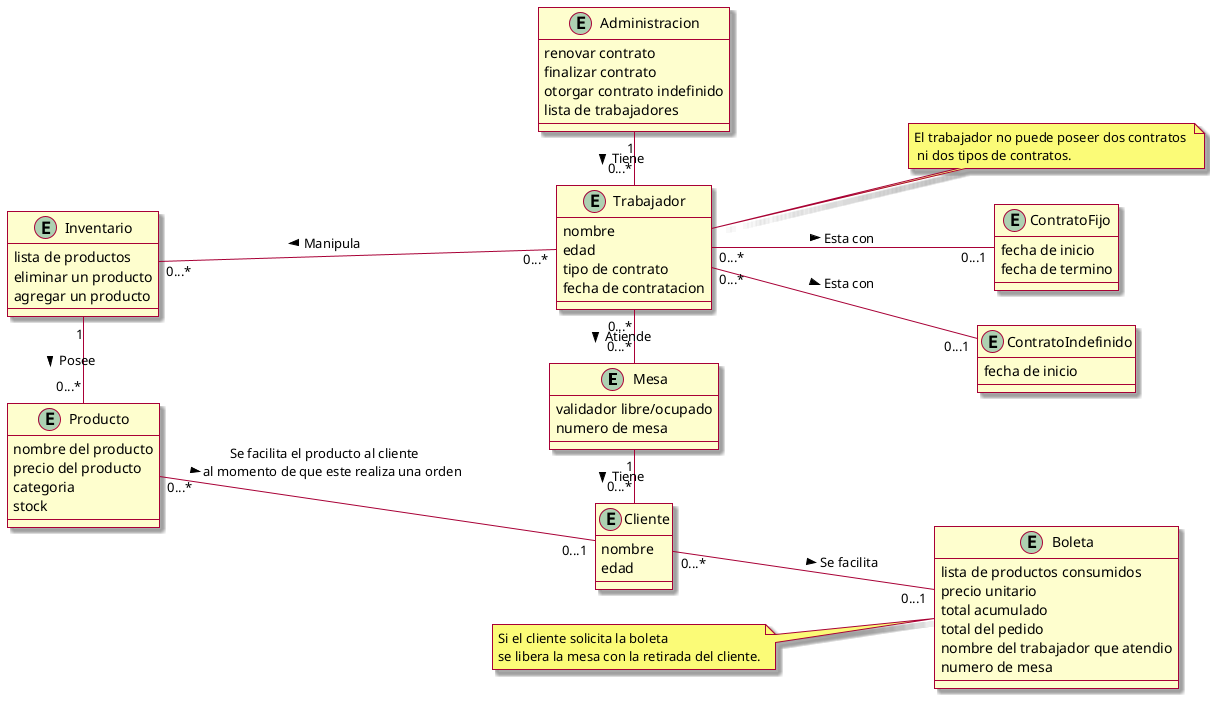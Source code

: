 @startuml
left to right direction
skin rose
entity Mesa{
    validador libre/ocupado
    numero de mesa

}
entity Cliente{
    nombre
    edad

}
Mesa "1" - "0...*"Cliente: Tiene >
entity Inventario{
    lista de productos
    eliminar un producto
    agregar un producto

}
entity Producto{
    nombre del producto
    precio del producto
    categoria
    stock
}
Inventario "1" - "0...*" Producto: Posee >
entity Administracion{
    renovar contrato
    finalizar contrato
    otorgar contrato indefinido
    lista de trabajadores
}
entity Trabajador{
    nombre
    edad
    tipo de contrato
    fecha de contratacion
}
Inventario "0...*" -- "0...*" Trabajador: Manipula <
Administracion "1" - "0...*" Trabajador: Tiene >
entity ContratoIndefinido{
    fecha de inicio
}
note right of Trabajador : El trabajador no puede poseer dos contratos \n ni dos tipos de contratos.
Trabajador "0...*" -- "0...1"ContratoIndefinido: Esta con >
entity ContratoFijo{
    fecha de inicio
    fecha de termino
}
Trabajador "0...*" -- "0...1" ContratoFijo: Esta con >
Trabajador "0...*" - "0...*" Mesa: Atiende >

entity Boleta{
    lista de productos consumidos
    precio unitario
    total acumulado
    total del pedido
    nombre del trabajador que atendio
    numero de mesa
}
note left of Boleta : Si el cliente solicita la boleta \nse libera la mesa con la retirada del cliente.
Cliente "0...*" -- "0...1" Boleta: Se facilita >
Producto "0...*" -- "0...1" Cliente: Se facilita el producto al cliente \nal momento de que este realiza una orden >
@enduml